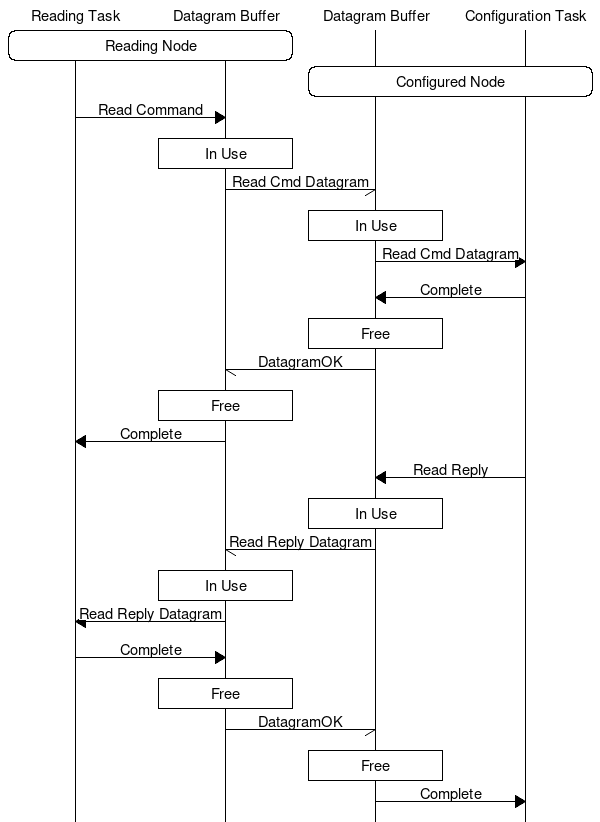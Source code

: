 # MSC for normal mem config read
msc {

  s [label="Reading Task"], sb [label="Datagram Buffer"], 
  rb [label="Datagram Buffer"], r [label="Configuration Task"];

  s rbox sb [label="Reading Node"];
  rb rbox r [label="Configured Node"];
  
  s=>sb [label="Read Command"];
  sb box sb [label="In Use"];
  
  sb->rb [ label = "Read Cmd Datagram" ] ;
  rb box rb [label="In Use"];

  rb=>r [label="Read Cmd Datagram"];
  r=>rb [label="Complete"];

  rb box rb [label="Free"];
  
  rb -> sb [ label="DatagramOK" ] ;
  
  sb box sb [label="Free"];
  sb=>s [label="Complete"];
  
  r=>rb [label="Read Reply"];
  rb box rb [label="In Use"];

  rb -> sb [ label="Read Reply Datagram" ] ;
  sb box sb [label="In Use"];
  sb=>s [label="Read Reply Datagram"];
  s=>sb [label="Complete"];
  sb box sb [label="Free"];

  sb -> rb [ label="DatagramOK" ] ;
  rb box rb [label="Free"];
  rb=>r [label="Complete"];

  
}
